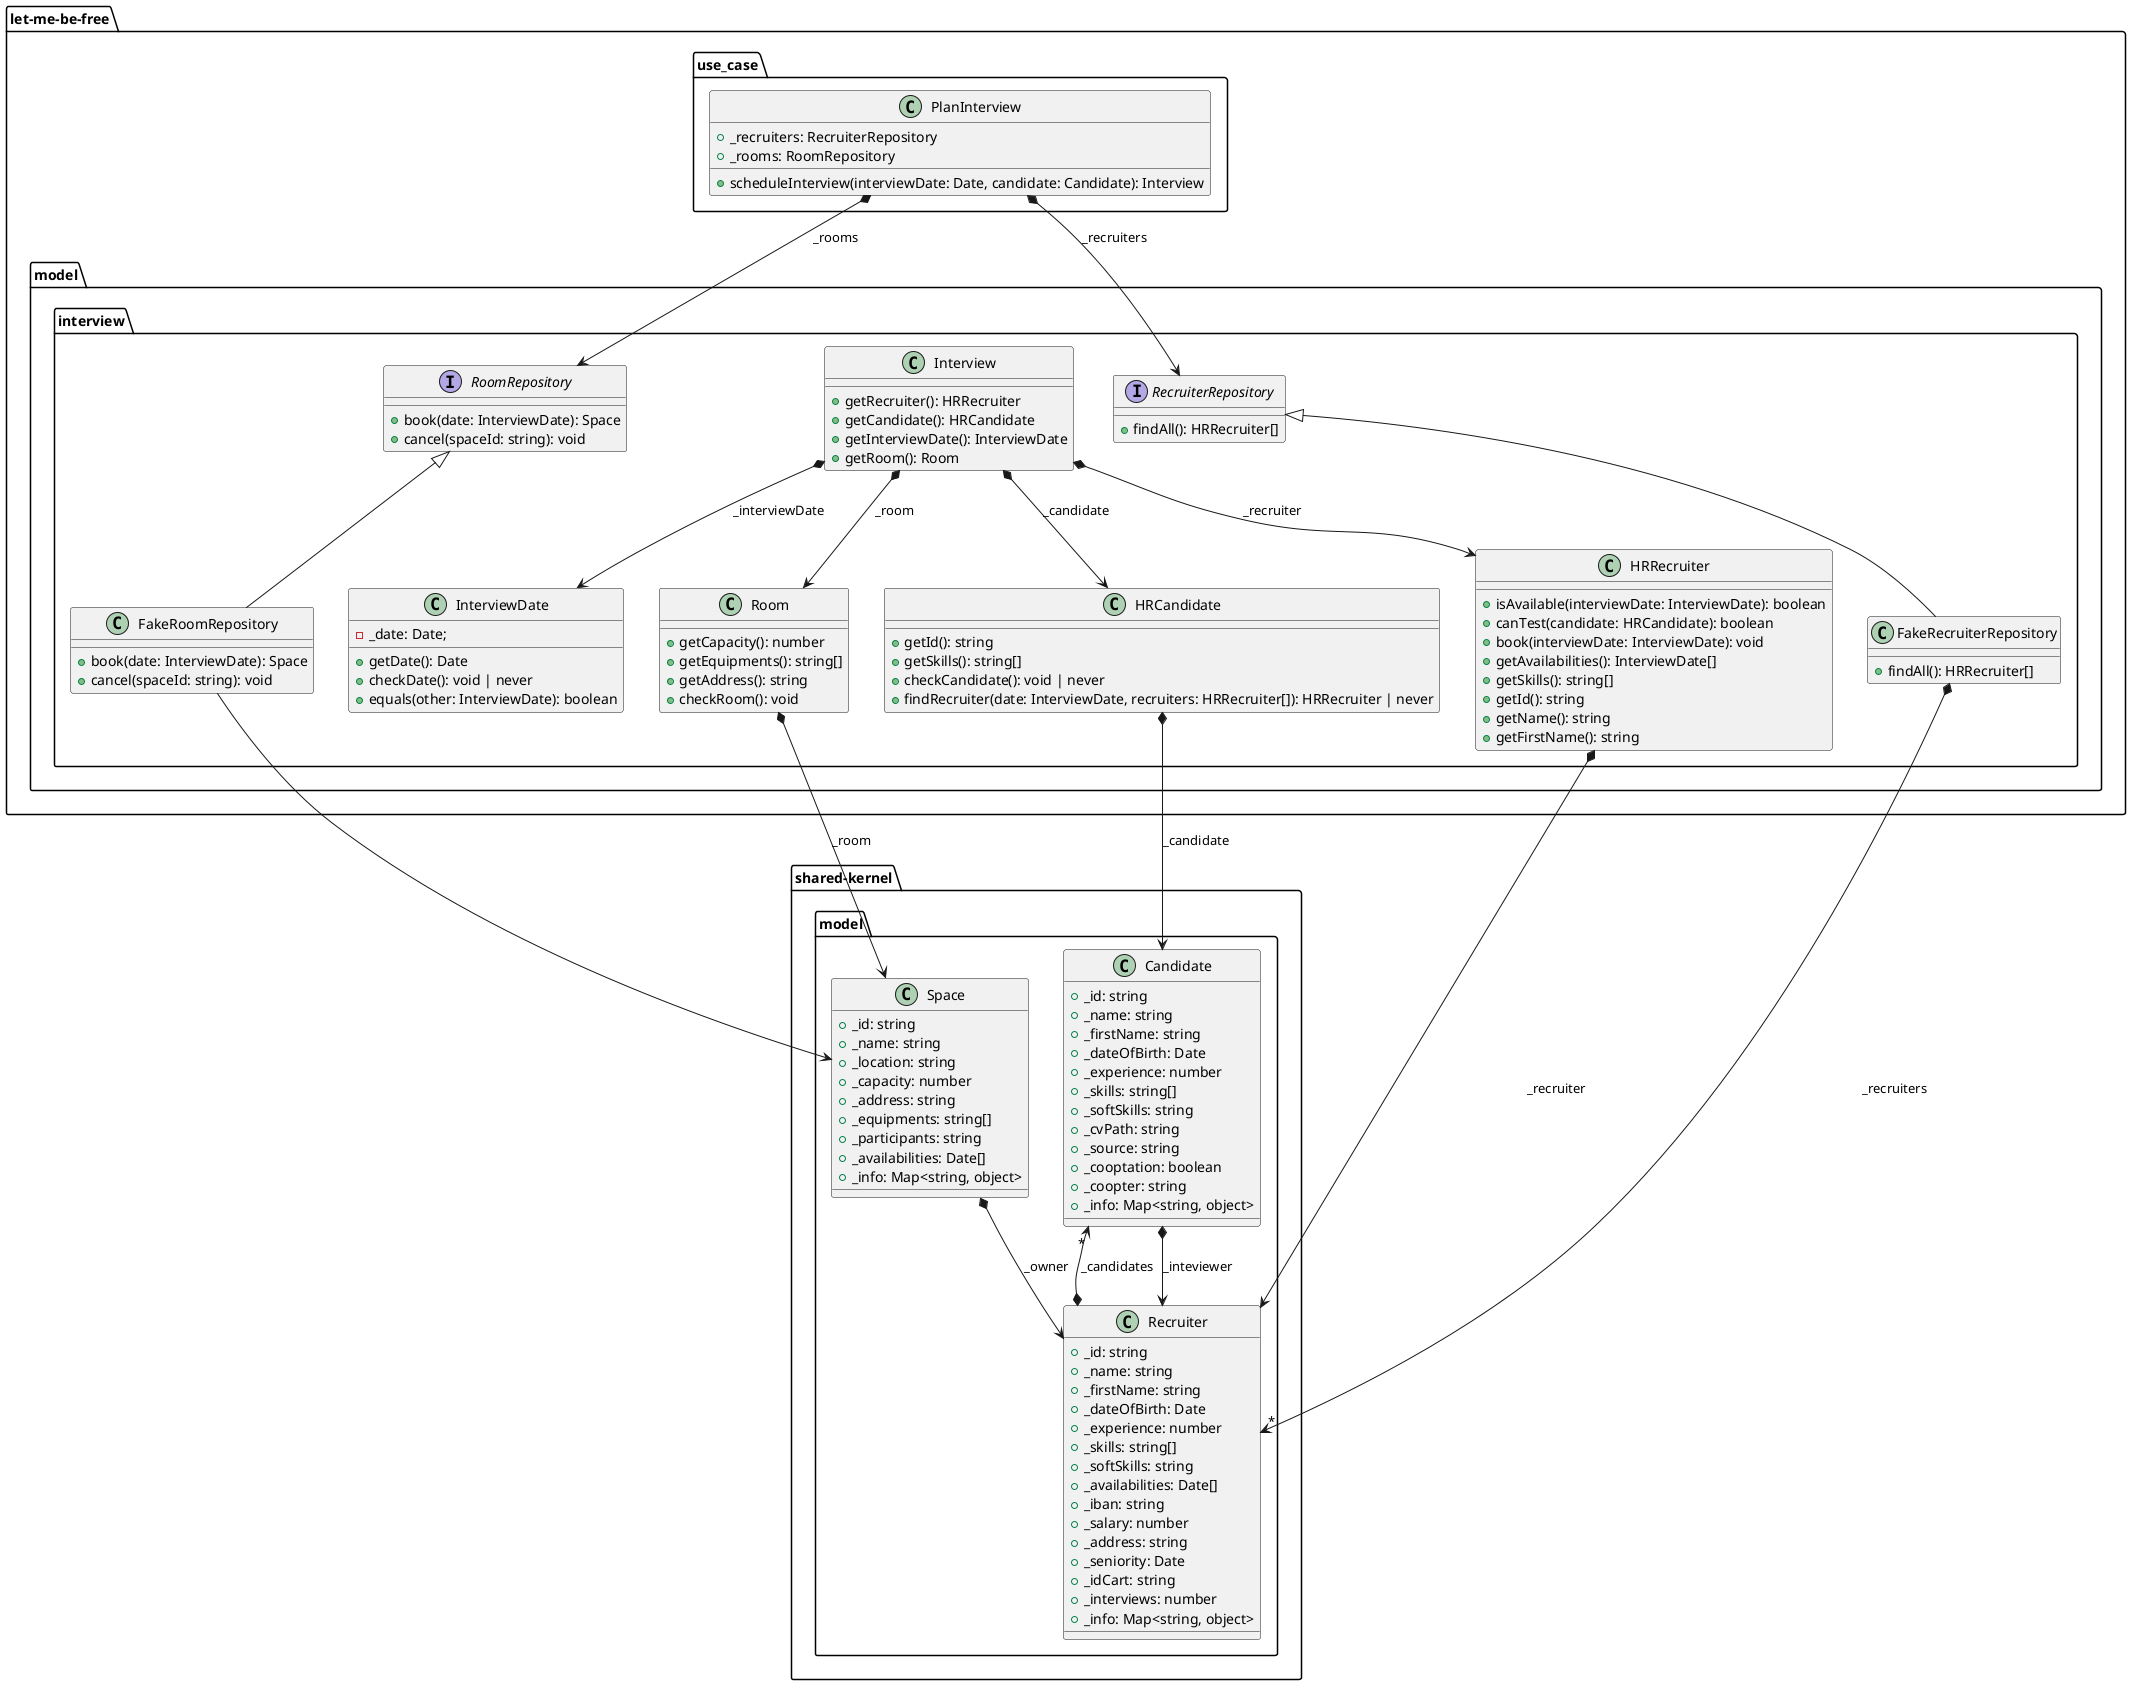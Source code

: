 @startuml name "Domain Model"

package "shared-kernel.model" {
    class Candidate {
        +_id: string
        +_name: string
        +_firstName: string
        +_dateOfBirth: Date
        +_experience: number
        +_skills: string[]
        +_softSkills: string
        +_cvPath: string
        +_source: string
        +_cooptation: boolean
        +_coopter: string
        +_info: Map<string, object>
    }

    class Recruiter {
        +_id: string
        +_name: string
        +_firstName: string
        +_dateOfBirth: Date
        +_experience: number
        +_skills: string[]
        +_softSkills: string
        +_availabilities: Date[]
        +_iban: string
        +_salary: number
        +_address: string
        +_seniority: Date
        +_idCart: string
        +_interviews: number
        +_info: Map<string, object>
    }

    class Space {
        +_id: string
        +_name: string
        +_location: string
        +_capacity: number
        +_address: string
        +_equipments: string[]
        +_participants: string
        +_availabilities: Date[]
        +_info: Map<string, object>
    }

    Space *--> Recruiter : _owner
    Recruiter <--* Candidate : _inteviewer
    Candidate "*" <--* Recruiter : _candidates
}

package "let-me-be-free.model.interview" {
    interface RecruiterRepository {
        +findAll(): HRRecruiter[]
    }

    interface RoomRepository {
        +book(date: InterviewDate): Space
        +cancel(spaceId: string): void
    }

    class Interview {
        + getRecruiter(): HRRecruiter
        + getCandidate(): HRCandidate
        + getInterviewDate(): InterviewDate
        + getRoom(): Room
    }

    class InterviewDate {
        -_date: Date;
        + getDate(): Date
        + checkDate(): void | never
        + equals(other: InterviewDate): boolean 
    }

    class Room {
        +getCapacity(): number
        +getEquipments(): string[]
        +getAddress(): string
        +checkRoom(): void
    }

    class HRRecruiter {
        + isAvailable(interviewDate: InterviewDate): boolean
        + canTest(candidate: HRCandidate): boolean
        + book(interviewDate: InterviewDate): void
        + getAvailabilities(): InterviewDate[]
        + getSkills(): string[]
        + getId(): string
        + getName(): string
        + getFirstName(): string
    }

    class HRCandidate {
        +getId(): string
        +getSkills(): string[]
        +checkCandidate(): void | never
        +findRecruiter(date: InterviewDate, recruiters: HRRecruiter[]): HRRecruiter | never

    }

    class FakeRoomRepository extends RoomRepository {
        +book(date: InterviewDate): Space
        +cancel(spaceId: string): void
    }

    class FakeRecruiterRepository extends RecruiterRepository {
        +findAll(): HRRecruiter[]
    }

    FakeRoomRepository --> Space
    FakeRecruiterRepository *--> "*" Recruiter : _recruiters
    HRCandidate *--> Candidate : _candidate
    HRRecruiter *--> Recruiter : _recruiter
    Interview *--> InterviewDate : _interviewDate
    Interview *--> HRRecruiter : _recruiter
    Interview *--> HRCandidate : _candidate
    Interview *--> Room : _room
    Room *--> Space : _room
}

package "let-me-be-free.use_case" {
    class PlanInterview {
        +_recruiters: RecruiterRepository
        +_rooms: RoomRepository
        +scheduleInterview(interviewDate: Date, candidate: Candidate): Interview
    }

    PlanInterview *--> RecruiterRepository : _recruiters
    PlanInterview *--> RoomRepository : _rooms
}
@enduml